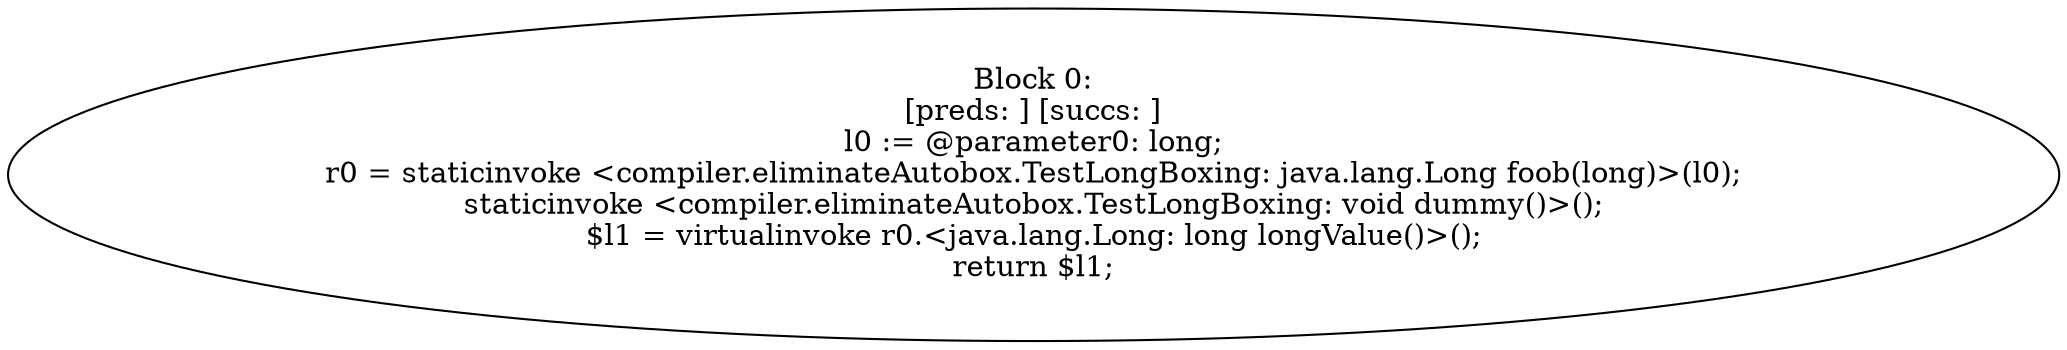 digraph "unitGraph" {
    "Block 0:
[preds: ] [succs: ]
l0 := @parameter0: long;
r0 = staticinvoke <compiler.eliminateAutobox.TestLongBoxing: java.lang.Long foob(long)>(l0);
staticinvoke <compiler.eliminateAutobox.TestLongBoxing: void dummy()>();
$l1 = virtualinvoke r0.<java.lang.Long: long longValue()>();
return $l1;
"
}
